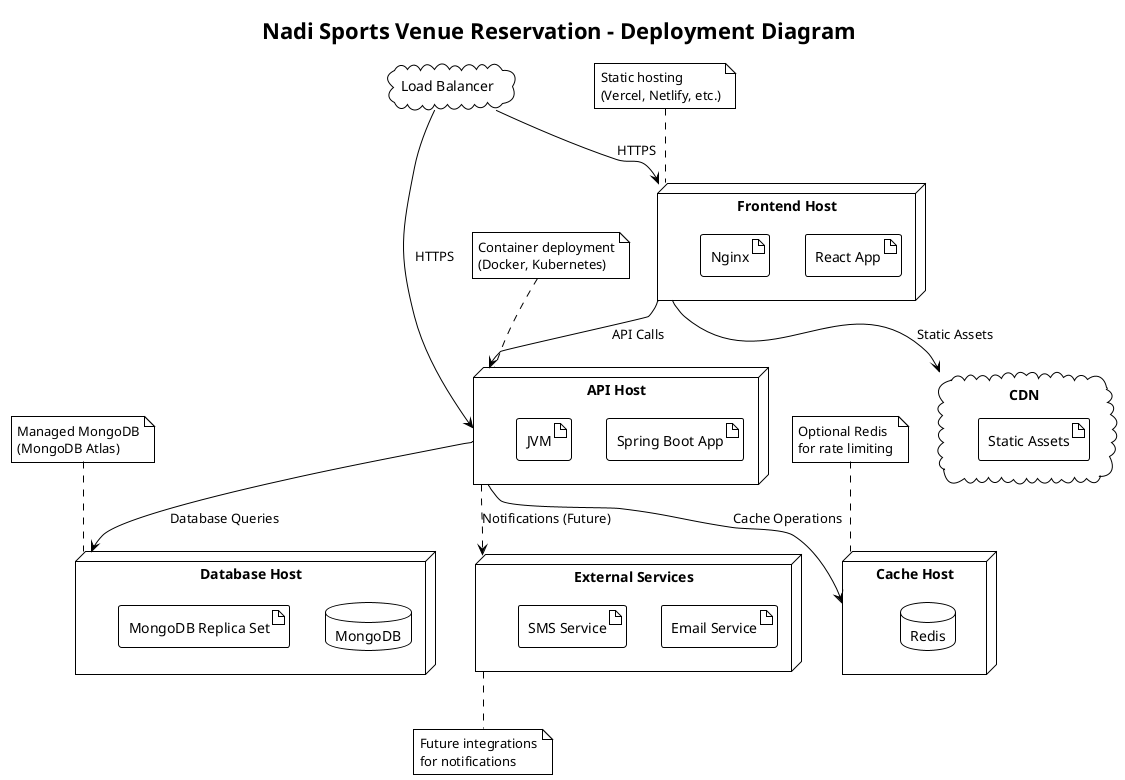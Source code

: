 @startuml deployment-diagram
!theme plain
title Nadi Sports Venue Reservation - Deployment Diagram

node "Frontend Host" as FrontendHost {
  artifact "React App" as ReactApp
  artifact "Nginx" as Nginx
}

node "API Host" as APIHost {
  artifact "Spring Boot App" as SpringBoot
  artifact "JVM" as JVM
}

node "Database Host" as DatabaseHost {
  database "MongoDB" as MongoDB
  artifact "MongoDB Replica Set" as MongoReplica
}

node "Cache Host" as CacheHost {
  database "Redis" as Redis
}

node "External Services" as ExternalServices {
  artifact "Email Service" as EmailService
  artifact "SMS Service" as SMSService
}

cloud "CDN" as CDN {
  artifact "Static Assets" as StaticAssets
}

cloud "Load Balancer" as LoadBalancer

' Connections
LoadBalancer --> FrontendHost : HTTPS
LoadBalancer --> APIHost : HTTPS

FrontendHost --> APIHost : API Calls
APIHost --> DatabaseHost : Database Queries
APIHost --> CacheHost : Cache Operations

APIHost ..> ExternalServices : Notifications (Future)

FrontendHost --> CDN : Static Assets

' Deployment notes
note top of FrontendHost : Static hosting\n(Vercel, Netlify, etc.)
note top of APIHost : Container deployment\n(Docker, Kubernetes)
note top of DatabaseHost : Managed MongoDB\n(MongoDB Atlas)
note top of CacheHost : Optional Redis\nfor rate limiting
note bottom of ExternalServices : Future integrations\nfor notifications

@enduml
